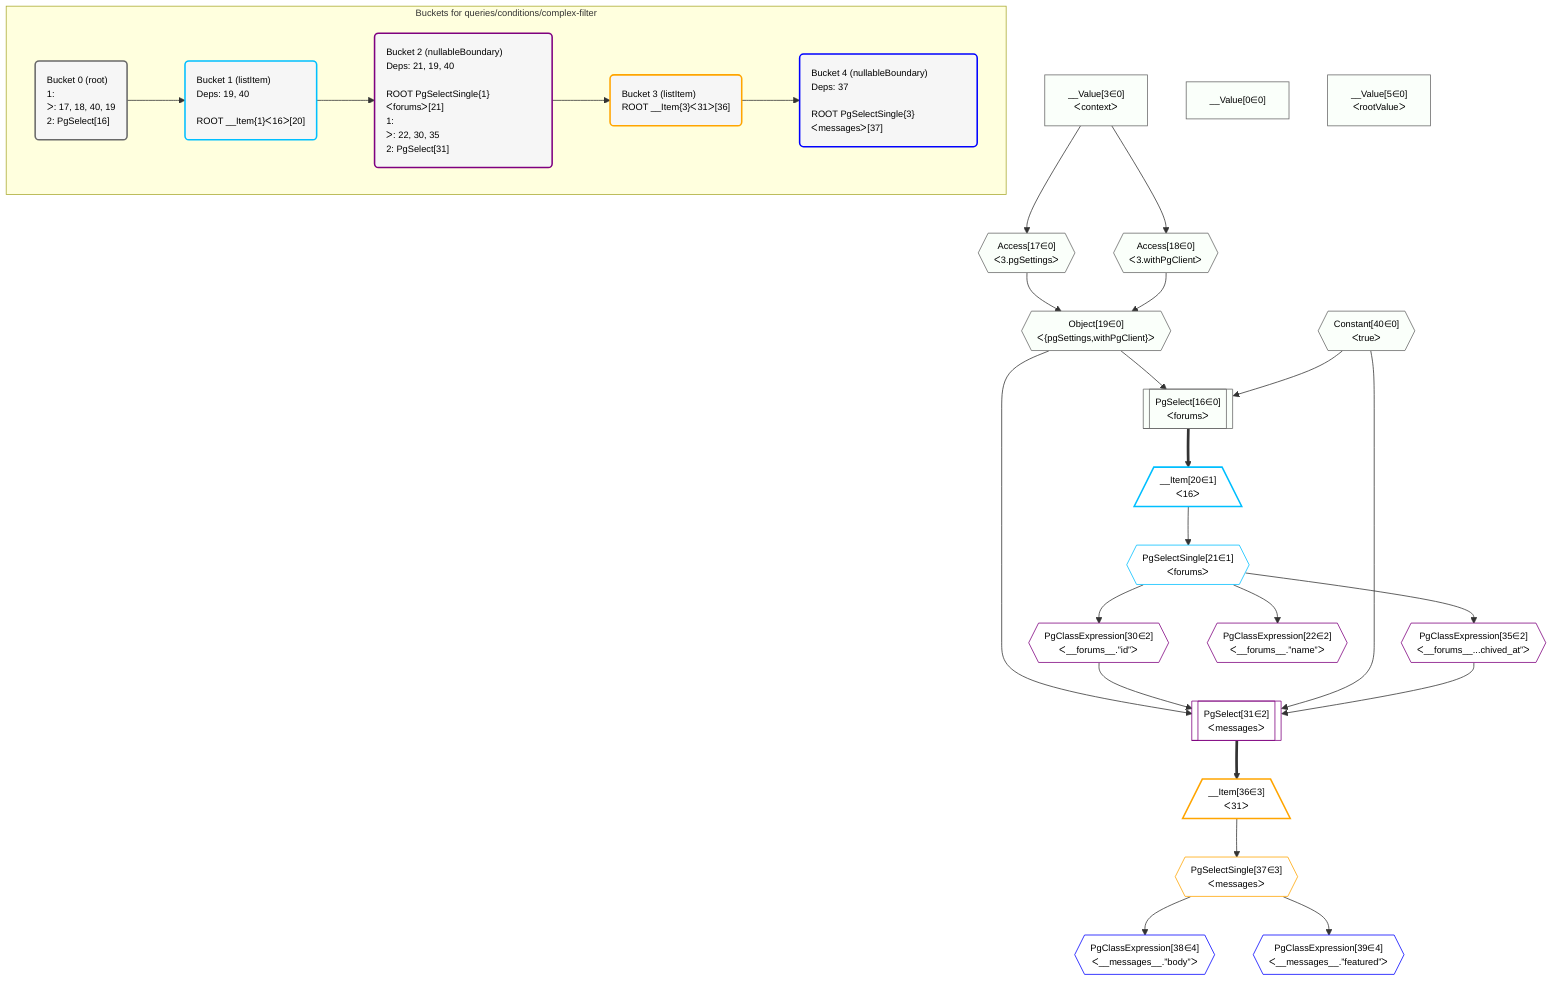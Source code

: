 %%{init: {'themeVariables': { 'fontSize': '12px'}}}%%
graph TD
    classDef path fill:#eee,stroke:#000,color:#000
    classDef plan fill:#fff,stroke-width:1px,color:#000
    classDef itemplan fill:#fff,stroke-width:2px,color:#000
    classDef unbatchedplan fill:#dff,stroke-width:1px,color:#000
    classDef sideeffectplan fill:#fcc,stroke-width:2px,color:#000
    classDef bucket fill:#f6f6f6,color:#000,stroke-width:2px,text-align:left


    %% plan dependencies
    PgSelect16[["PgSelect[16∈0]<br />ᐸforumsᐳ"]]:::plan
    Object19{{"Object[19∈0]<br />ᐸ{pgSettings,withPgClient}ᐳ"}}:::plan
    Constant40{{"Constant[40∈0]<br />ᐸtrueᐳ"}}:::plan
    Object19 & Constant40 --> PgSelect16
    Access17{{"Access[17∈0]<br />ᐸ3.pgSettingsᐳ"}}:::plan
    Access18{{"Access[18∈0]<br />ᐸ3.withPgClientᐳ"}}:::plan
    Access17 & Access18 --> Object19
    __Value3["__Value[3∈0]<br />ᐸcontextᐳ"]:::plan
    __Value3 --> Access17
    __Value3 --> Access18
    __Value0["__Value[0∈0]"]:::plan
    __Value5["__Value[5∈0]<br />ᐸrootValueᐳ"]:::plan
    __Item20[/"__Item[20∈1]<br />ᐸ16ᐳ"\]:::itemplan
    PgSelect16 ==> __Item20
    PgSelectSingle21{{"PgSelectSingle[21∈1]<br />ᐸforumsᐳ"}}:::plan
    __Item20 --> PgSelectSingle21
    PgSelect31[["PgSelect[31∈2]<br />ᐸmessagesᐳ"]]:::plan
    PgClassExpression30{{"PgClassExpression[30∈2]<br />ᐸ__forums__.”id”ᐳ"}}:::plan
    PgClassExpression35{{"PgClassExpression[35∈2]<br />ᐸ__forums__...chived_at”ᐳ"}}:::plan
    Object19 & PgClassExpression30 & Constant40 & PgClassExpression35 --> PgSelect31
    PgClassExpression22{{"PgClassExpression[22∈2]<br />ᐸ__forums__.”name”ᐳ"}}:::plan
    PgSelectSingle21 --> PgClassExpression22
    PgSelectSingle21 --> PgClassExpression30
    PgSelectSingle21 --> PgClassExpression35
    __Item36[/"__Item[36∈3]<br />ᐸ31ᐳ"\]:::itemplan
    PgSelect31 ==> __Item36
    PgSelectSingle37{{"PgSelectSingle[37∈3]<br />ᐸmessagesᐳ"}}:::plan
    __Item36 --> PgSelectSingle37
    PgClassExpression38{{"PgClassExpression[38∈4]<br />ᐸ__messages__.”body”ᐳ"}}:::plan
    PgSelectSingle37 --> PgClassExpression38
    PgClassExpression39{{"PgClassExpression[39∈4]<br />ᐸ__messages__.”featured”ᐳ"}}:::plan
    PgSelectSingle37 --> PgClassExpression39

    %% define steps

    subgraph "Buckets for queries/conditions/complex-filter"
    Bucket0("Bucket 0 (root)<br />1: <br />ᐳ: 17, 18, 40, 19<br />2: PgSelect[16]"):::bucket
    classDef bucket0 stroke:#696969
    class Bucket0,__Value0,__Value3,__Value5,PgSelect16,Access17,Access18,Object19,Constant40 bucket0
    Bucket1("Bucket 1 (listItem)<br />Deps: 19, 40<br /><br />ROOT __Item{1}ᐸ16ᐳ[20]"):::bucket
    classDef bucket1 stroke:#00bfff
    class Bucket1,__Item20,PgSelectSingle21 bucket1
    Bucket2("Bucket 2 (nullableBoundary)<br />Deps: 21, 19, 40<br /><br />ROOT PgSelectSingle{1}ᐸforumsᐳ[21]<br />1: <br />ᐳ: 22, 30, 35<br />2: PgSelect[31]"):::bucket
    classDef bucket2 stroke:#7f007f
    class Bucket2,PgClassExpression22,PgClassExpression30,PgSelect31,PgClassExpression35 bucket2
    Bucket3("Bucket 3 (listItem)<br />ROOT __Item{3}ᐸ31ᐳ[36]"):::bucket
    classDef bucket3 stroke:#ffa500
    class Bucket3,__Item36,PgSelectSingle37 bucket3
    Bucket4("Bucket 4 (nullableBoundary)<br />Deps: 37<br /><br />ROOT PgSelectSingle{3}ᐸmessagesᐳ[37]"):::bucket
    classDef bucket4 stroke:#0000ff
    class Bucket4,PgClassExpression38,PgClassExpression39 bucket4
    Bucket0 --> Bucket1
    Bucket1 --> Bucket2
    Bucket2 --> Bucket3
    Bucket3 --> Bucket4
    classDef unary fill:#fafffa,borderWidth:8px
    class PgSelect16,Object19,Access17,Access18,__Value0,__Value3,__Value5,Constant40 unary
    end